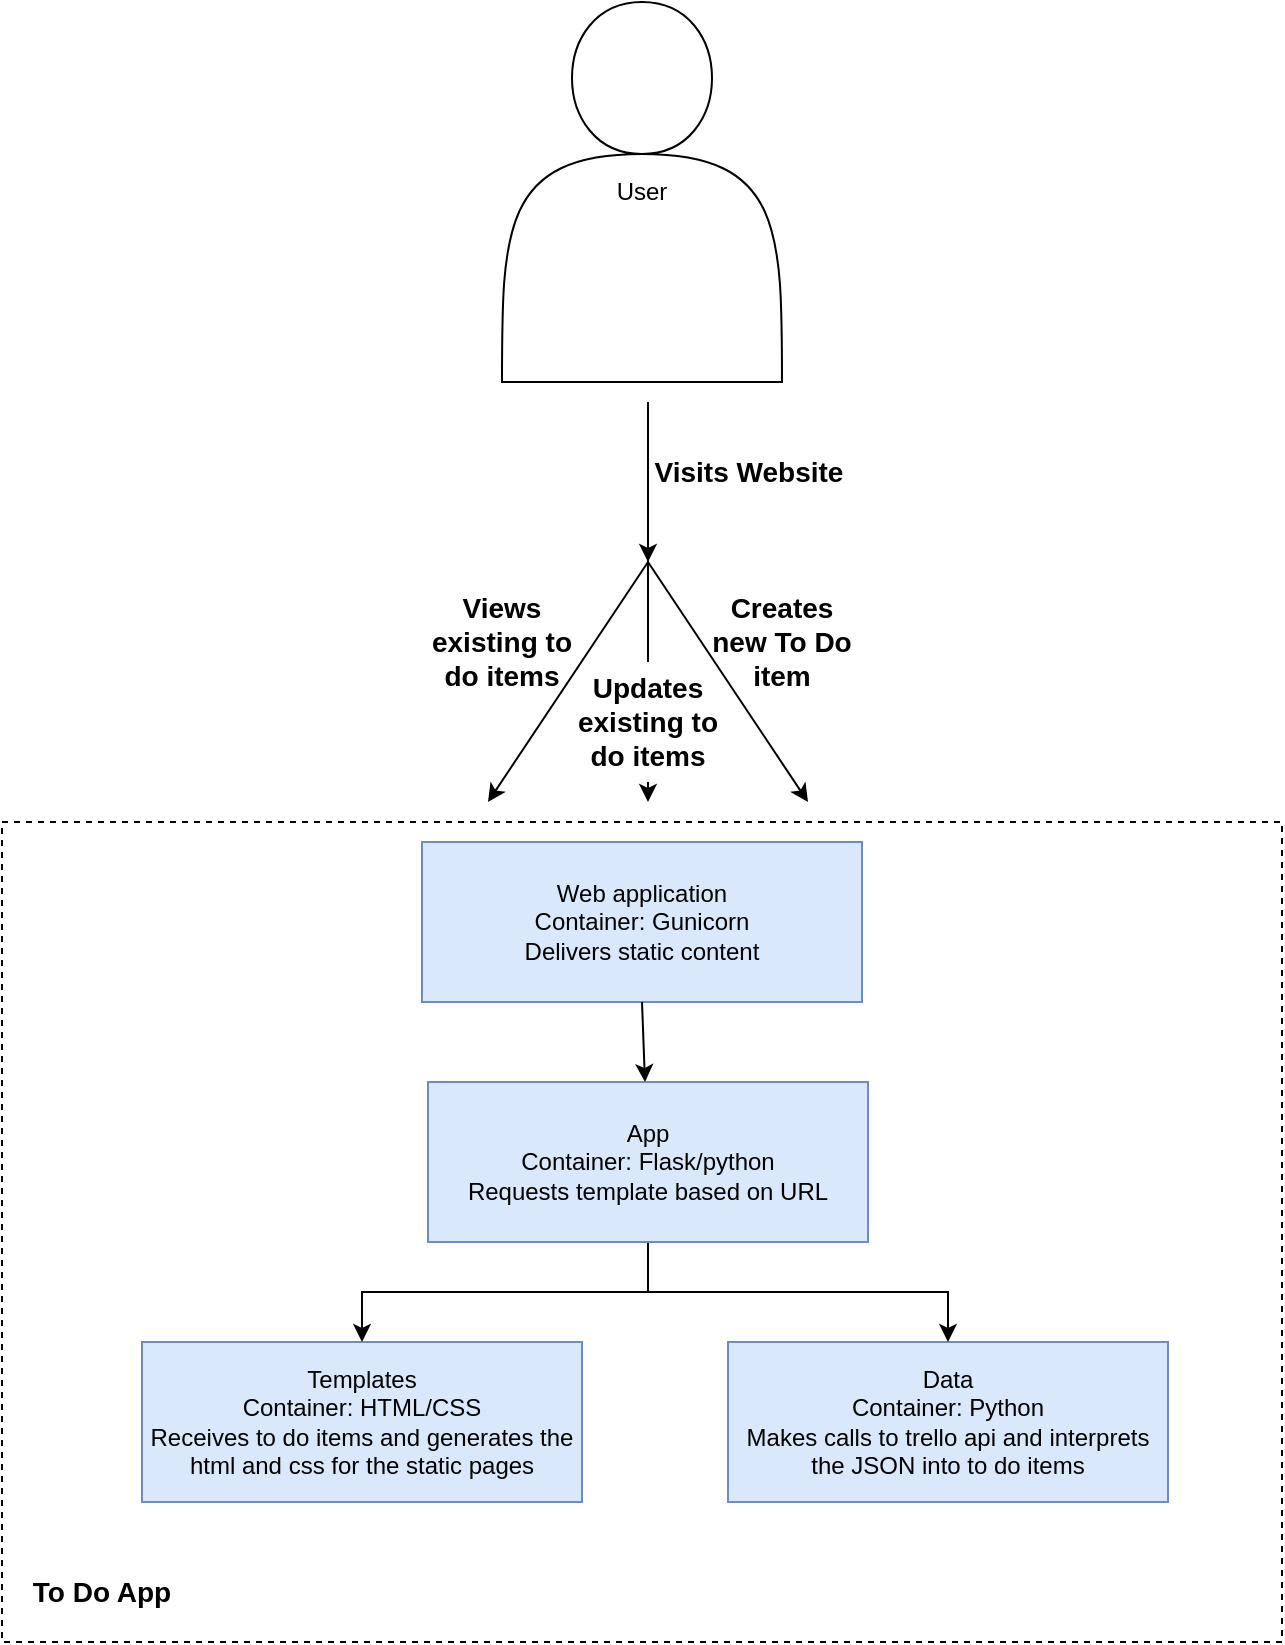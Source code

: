 <mxfile version="20.0.3" type="device"><diagram id="nwvd3PWAIBlE2sk7eROE" name="Page-1"><mxGraphModel dx="1550" dy="867" grid="1" gridSize="10" guides="1" tooltips="1" connect="1" arrows="1" fold="1" page="1" pageScale="1" pageWidth="827" pageHeight="1169" math="0" shadow="0"><root><mxCell id="0"/><mxCell id="1" parent="0"/><mxCell id="iY6mOGXg4LZ1D2fcHX1L-1" value="User" style="shape=actor;whiteSpace=wrap;html=1;" parent="1" vertex="1"><mxGeometry x="290" y="20" width="140" height="190" as="geometry"/></mxCell><mxCell id="iY6mOGXg4LZ1D2fcHX1L-2" value="" style="endArrow=classic;html=1;rounded=0;" parent="1" edge="1"><mxGeometry width="50" height="50" relative="1" as="geometry"><mxPoint x="363" y="220" as="sourcePoint"/><mxPoint x="363" y="300" as="targetPoint"/></mxGeometry></mxCell><mxCell id="iY6mOGXg4LZ1D2fcHX1L-3" value="Visits Website" style="text;html=1;strokeColor=none;fillColor=none;align=center;verticalAlign=middle;whiteSpace=wrap;rounded=0;fontStyle=1;fontSize=14;" parent="1" vertex="1"><mxGeometry x="360" y="230" width="107" height="50" as="geometry"/></mxCell><mxCell id="iY6mOGXg4LZ1D2fcHX1L-4" value="" style="endArrow=classic;html=1;rounded=0;" parent="1" edge="1"><mxGeometry width="50" height="50" relative="1" as="geometry"><mxPoint x="363" y="300" as="sourcePoint"/><mxPoint x="283" y="420" as="targetPoint"/></mxGeometry></mxCell><mxCell id="iY6mOGXg4LZ1D2fcHX1L-5" value="" style="endArrow=classic;html=1;rounded=0;startArrow=none;" parent="1" source="iY6mOGXg4LZ1D2fcHX1L-8" edge="1"><mxGeometry width="50" height="50" relative="1" as="geometry"><mxPoint x="363" y="290" as="sourcePoint"/><mxPoint x="363" y="420" as="targetPoint"/></mxGeometry></mxCell><mxCell id="iY6mOGXg4LZ1D2fcHX1L-6" value="" style="endArrow=classic;html=1;rounded=0;" parent="1" edge="1"><mxGeometry width="50" height="50" relative="1" as="geometry"><mxPoint x="363" y="300" as="sourcePoint"/><mxPoint x="443" y="420" as="targetPoint"/></mxGeometry></mxCell><mxCell id="iY6mOGXg4LZ1D2fcHX1L-7" value="Views existing to do items" style="text;html=1;strokeColor=none;fillColor=none;align=center;verticalAlign=middle;whiteSpace=wrap;rounded=0;fontStyle=1;fontSize=14;" parent="1" vertex="1"><mxGeometry x="250" y="310" width="80" height="60" as="geometry"/></mxCell><mxCell id="iY6mOGXg4LZ1D2fcHX1L-8" value="Updates existing to do items" style="text;html=1;strokeColor=none;fillColor=none;align=center;verticalAlign=middle;whiteSpace=wrap;rounded=0;fontStyle=1;fontSize=14;" parent="1" vertex="1"><mxGeometry x="323" y="350" width="80" height="60" as="geometry"/></mxCell><mxCell id="iY6mOGXg4LZ1D2fcHX1L-9" value="" style="endArrow=none;html=1;rounded=0;" parent="1" target="iY6mOGXg4LZ1D2fcHX1L-8" edge="1"><mxGeometry width="50" height="50" relative="1" as="geometry"><mxPoint x="363" y="290" as="sourcePoint"/><mxPoint x="363" y="420" as="targetPoint"/></mxGeometry></mxCell><mxCell id="iY6mOGXg4LZ1D2fcHX1L-10" value="Creates new To Do item" style="text;html=1;strokeColor=none;fillColor=none;align=center;verticalAlign=middle;whiteSpace=wrap;rounded=0;fontStyle=1;fontSize=14;" parent="1" vertex="1"><mxGeometry x="390" y="320" width="80" height="40" as="geometry"/></mxCell><mxCell id="iY6mOGXg4LZ1D2fcHX1L-11" value="" style="rounded=0;whiteSpace=wrap;html=1;fillColor=none;dashed=1;" parent="1" vertex="1"><mxGeometry x="40" y="430" width="640" height="410" as="geometry"/></mxCell><mxCell id="iY6mOGXg4LZ1D2fcHX1L-13" value="Web application&lt;br&gt;Container: Gunicorn&lt;br&gt;Delivers static content" style="rounded=0;whiteSpace=wrap;html=1;fillColor=#dae8fc;strokeColor=#6c8ebf;" parent="1" vertex="1"><mxGeometry x="250" y="440" width="220" height="80" as="geometry"/></mxCell><mxCell id="iY6mOGXg4LZ1D2fcHX1L-14" value="Templates&lt;br&gt;Container: HTML/CSS&lt;br&gt;Receives to do items and generates the html and css for the static pages" style="rounded=0;whiteSpace=wrap;html=1;fillColor=#dae8fc;strokeColor=#6c8ebf;" parent="1" vertex="1"><mxGeometry x="110" y="690" width="220" height="80" as="geometry"/></mxCell><mxCell id="iY6mOGXg4LZ1D2fcHX1L-16" value="Data&lt;br&gt;Container: Python&lt;br&gt;Makes calls to trello api and interprets the JSON into to do items" style="rounded=0;whiteSpace=wrap;html=1;fillColor=#dae8fc;strokeColor=#6c8ebf;" parent="1" vertex="1"><mxGeometry x="403" y="690" width="220" height="80" as="geometry"/></mxCell><mxCell id="e4hHOi6MOYyZ2qFbQJHx-2" style="edgeStyle=orthogonalEdgeStyle;rounded=0;orthogonalLoop=1;jettySize=auto;html=1;exitX=0.5;exitY=1;exitDx=0;exitDy=0;entryX=0.5;entryY=0;entryDx=0;entryDy=0;" edge="1" parent="1" source="iY6mOGXg4LZ1D2fcHX1L-17" target="iY6mOGXg4LZ1D2fcHX1L-16"><mxGeometry relative="1" as="geometry"/></mxCell><mxCell id="e4hHOi6MOYyZ2qFbQJHx-3" style="edgeStyle=orthogonalEdgeStyle;rounded=0;orthogonalLoop=1;jettySize=auto;html=1;exitX=0.5;exitY=1;exitDx=0;exitDy=0;entryX=0.5;entryY=0;entryDx=0;entryDy=0;" edge="1" parent="1" source="iY6mOGXg4LZ1D2fcHX1L-17" target="iY6mOGXg4LZ1D2fcHX1L-14"><mxGeometry relative="1" as="geometry"/></mxCell><mxCell id="iY6mOGXg4LZ1D2fcHX1L-17" value="App&lt;br&gt;Container: Flask/python&lt;br&gt;Requests template based on URL" style="rounded=0;whiteSpace=wrap;html=1;fillColor=#dae8fc;strokeColor=#6c8ebf;" parent="1" vertex="1"><mxGeometry x="253" y="560" width="220" height="80" as="geometry"/></mxCell><mxCell id="iY6mOGXg4LZ1D2fcHX1L-19" value="" style="endArrow=classic;html=1;rounded=0;exitX=0.5;exitY=1;exitDx=0;exitDy=0;" parent="1" source="iY6mOGXg4LZ1D2fcHX1L-13" target="iY6mOGXg4LZ1D2fcHX1L-17" edge="1"><mxGeometry width="50" height="50" relative="1" as="geometry"><mxPoint x="280" y="630" as="sourcePoint"/><mxPoint x="330" y="580" as="targetPoint"/></mxGeometry></mxCell><mxCell id="iY6mOGXg4LZ1D2fcHX1L-23" value="To Do App" style="text;html=1;strokeColor=none;fillColor=none;align=center;verticalAlign=middle;whiteSpace=wrap;rounded=0;fontStyle=1;fontSize=14;" parent="1" vertex="1"><mxGeometry x="50" y="800" width="80" height="30" as="geometry"/></mxCell></root></mxGraphModel></diagram></mxfile>